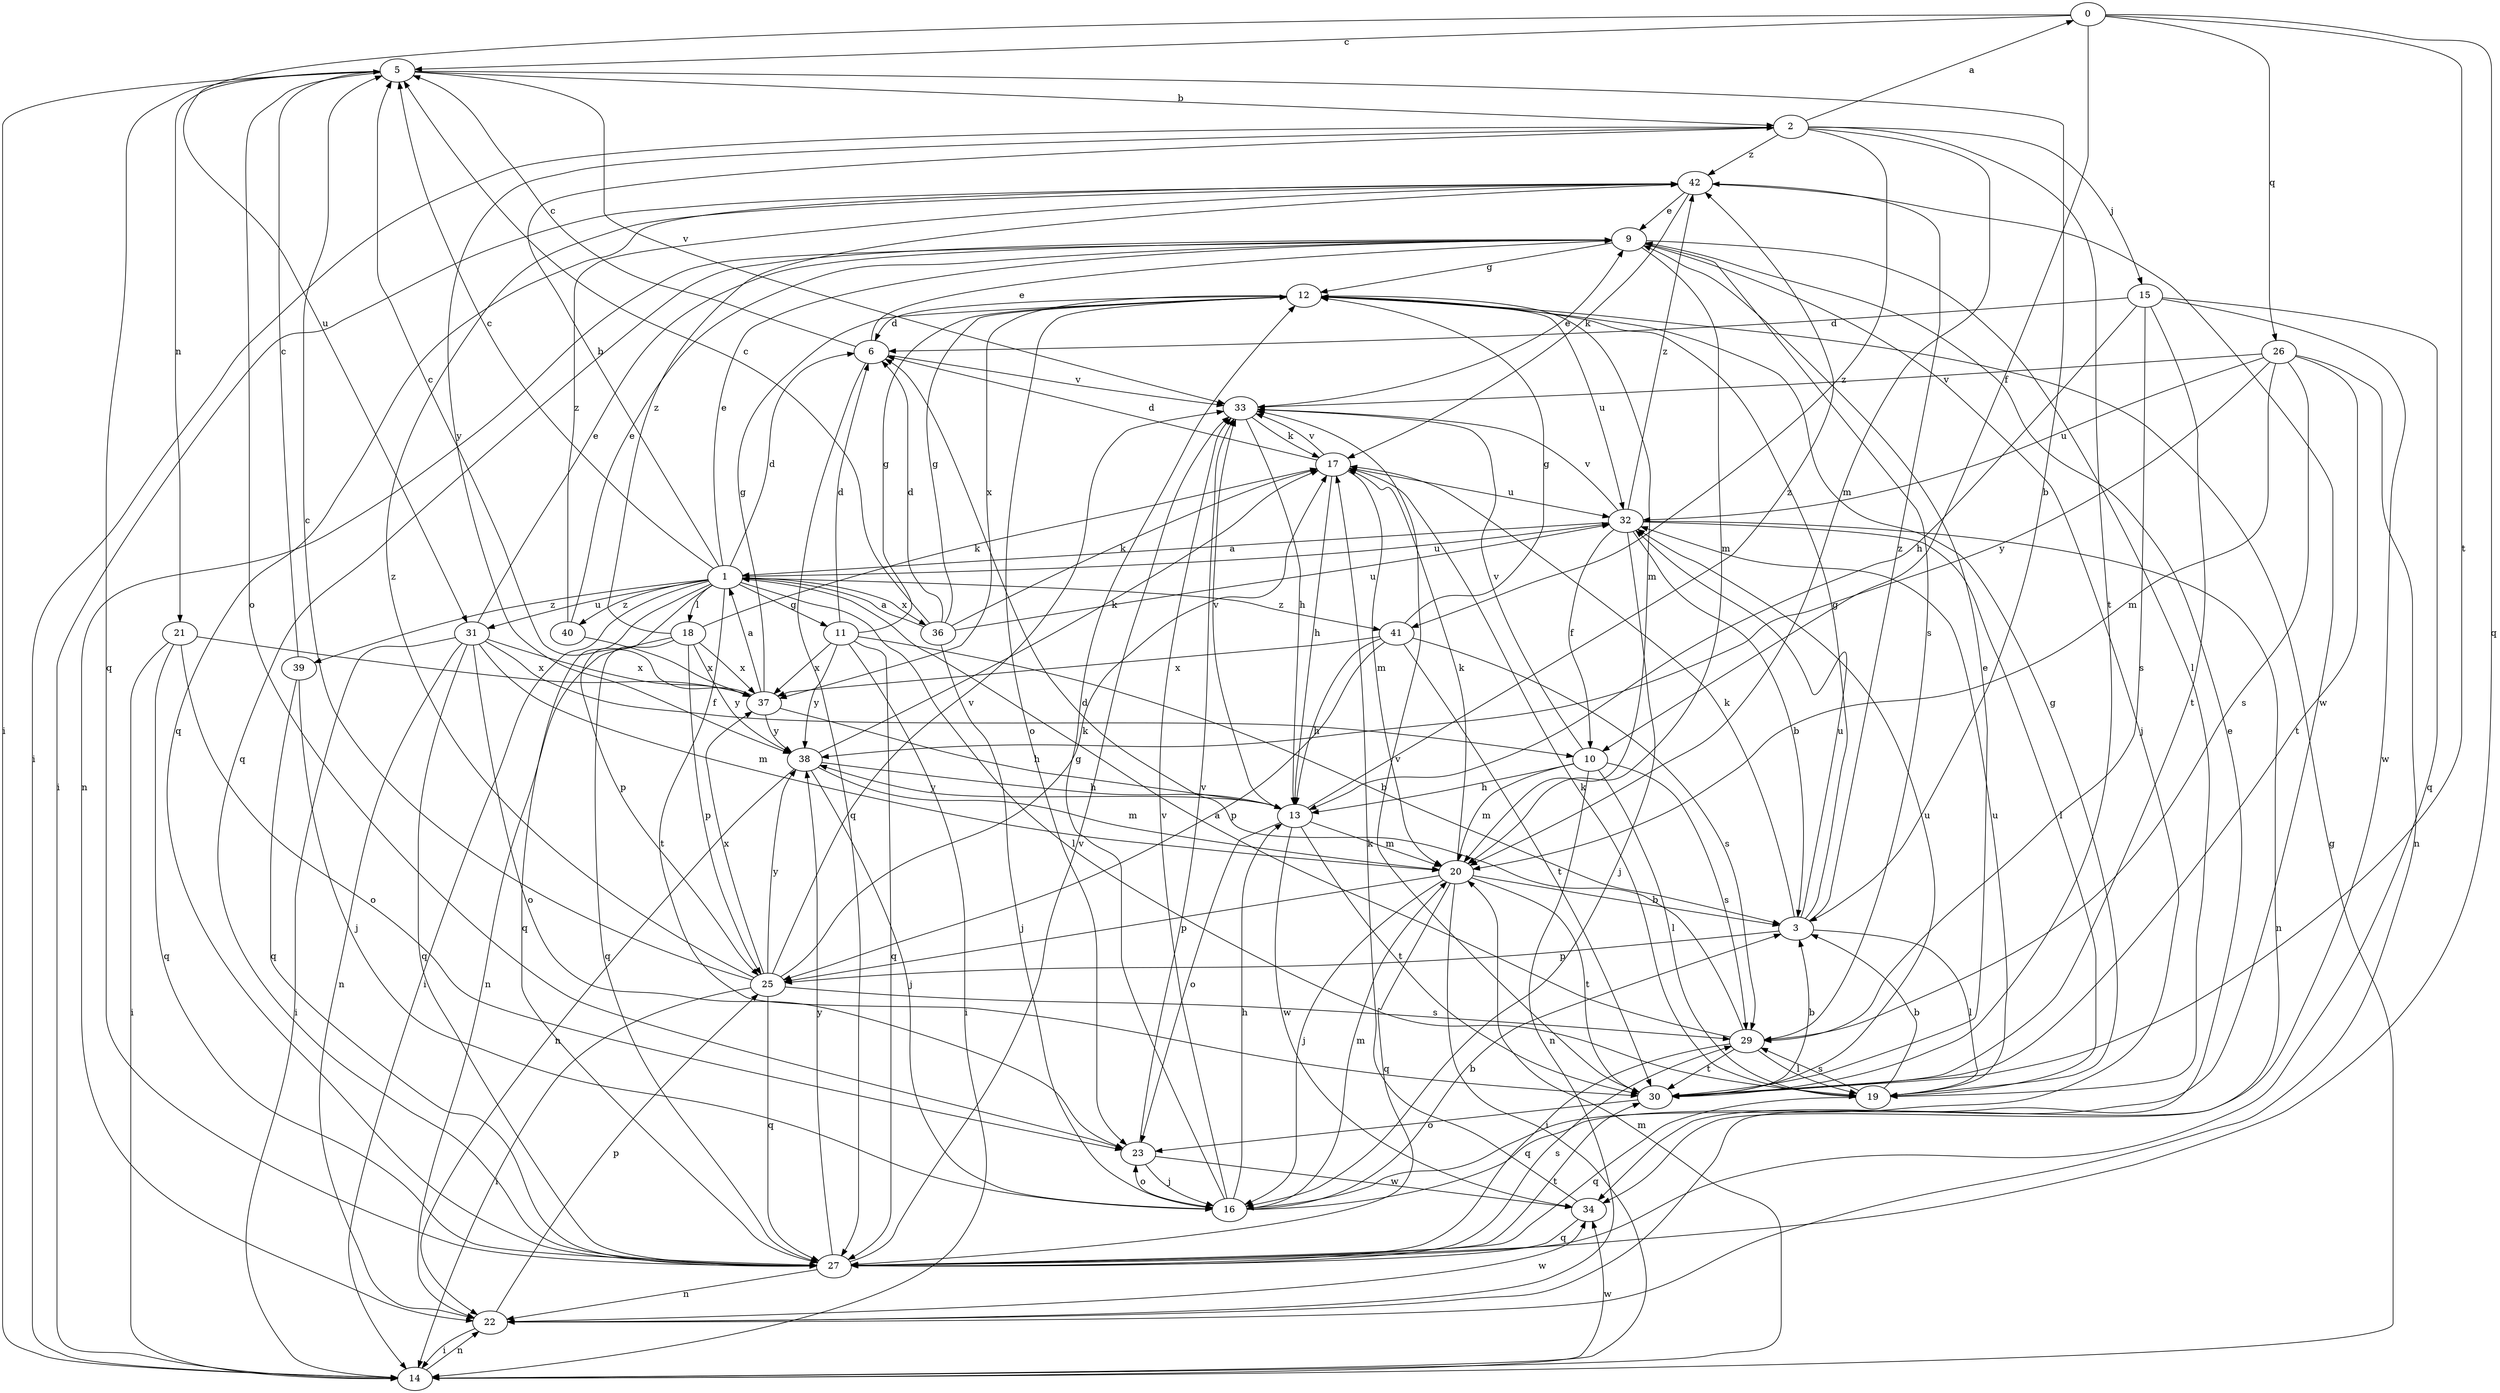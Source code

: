 strict digraph  {
0;
1;
2;
3;
5;
6;
9;
10;
11;
12;
13;
14;
15;
16;
17;
18;
19;
20;
21;
22;
23;
25;
26;
27;
29;
30;
31;
32;
33;
34;
36;
37;
38;
39;
40;
41;
42;
0 -> 5  [label=c];
0 -> 10  [label=f];
0 -> 26  [label=q];
0 -> 27  [label=q];
0 -> 30  [label=t];
0 -> 31  [label=u];
1 -> 2  [label=b];
1 -> 5  [label=c];
1 -> 6  [label=d];
1 -> 9  [label=e];
1 -> 11  [label=g];
1 -> 14  [label=i];
1 -> 18  [label=l];
1 -> 19  [label=l];
1 -> 25  [label=p];
1 -> 27  [label=q];
1 -> 30  [label=t];
1 -> 31  [label=u];
1 -> 32  [label=u];
1 -> 36  [label=x];
1 -> 39  [label=z];
1 -> 40  [label=z];
1 -> 41  [label=z];
2 -> 0  [label=a];
2 -> 14  [label=i];
2 -> 15  [label=j];
2 -> 20  [label=m];
2 -> 30  [label=t];
2 -> 38  [label=y];
2 -> 41  [label=z];
2 -> 42  [label=z];
3 -> 12  [label=g];
3 -> 17  [label=k];
3 -> 19  [label=l];
3 -> 25  [label=p];
3 -> 32  [label=u];
3 -> 42  [label=z];
5 -> 2  [label=b];
5 -> 3  [label=b];
5 -> 14  [label=i];
5 -> 21  [label=n];
5 -> 23  [label=o];
5 -> 27  [label=q];
5 -> 33  [label=v];
6 -> 5  [label=c];
6 -> 9  [label=e];
6 -> 27  [label=q];
6 -> 33  [label=v];
9 -> 12  [label=g];
9 -> 16  [label=j];
9 -> 19  [label=l];
9 -> 20  [label=m];
9 -> 22  [label=n];
9 -> 27  [label=q];
9 -> 29  [label=s];
10 -> 13  [label=h];
10 -> 19  [label=l];
10 -> 20  [label=m];
10 -> 22  [label=n];
10 -> 29  [label=s];
10 -> 33  [label=v];
11 -> 3  [label=b];
11 -> 6  [label=d];
11 -> 12  [label=g];
11 -> 14  [label=i];
11 -> 27  [label=q];
11 -> 37  [label=x];
11 -> 38  [label=y];
12 -> 6  [label=d];
12 -> 20  [label=m];
12 -> 23  [label=o];
12 -> 32  [label=u];
12 -> 37  [label=x];
13 -> 20  [label=m];
13 -> 23  [label=o];
13 -> 30  [label=t];
13 -> 33  [label=v];
13 -> 34  [label=w];
13 -> 38  [label=y];
13 -> 42  [label=z];
14 -> 12  [label=g];
14 -> 20  [label=m];
14 -> 22  [label=n];
14 -> 34  [label=w];
15 -> 6  [label=d];
15 -> 13  [label=h];
15 -> 27  [label=q];
15 -> 29  [label=s];
15 -> 30  [label=t];
15 -> 34  [label=w];
16 -> 3  [label=b];
16 -> 9  [label=e];
16 -> 12  [label=g];
16 -> 13  [label=h];
16 -> 20  [label=m];
16 -> 23  [label=o];
16 -> 33  [label=v];
17 -> 6  [label=d];
17 -> 13  [label=h];
17 -> 20  [label=m];
17 -> 32  [label=u];
17 -> 33  [label=v];
18 -> 17  [label=k];
18 -> 22  [label=n];
18 -> 25  [label=p];
18 -> 27  [label=q];
18 -> 37  [label=x];
18 -> 38  [label=y];
18 -> 42  [label=z];
19 -> 3  [label=b];
19 -> 12  [label=g];
19 -> 17  [label=k];
19 -> 27  [label=q];
19 -> 29  [label=s];
19 -> 32  [label=u];
20 -> 3  [label=b];
20 -> 14  [label=i];
20 -> 16  [label=j];
20 -> 17  [label=k];
20 -> 25  [label=p];
20 -> 27  [label=q];
20 -> 30  [label=t];
21 -> 14  [label=i];
21 -> 23  [label=o];
21 -> 27  [label=q];
21 -> 37  [label=x];
22 -> 14  [label=i];
22 -> 25  [label=p];
22 -> 34  [label=w];
23 -> 16  [label=j];
23 -> 33  [label=v];
23 -> 34  [label=w];
25 -> 5  [label=c];
25 -> 14  [label=i];
25 -> 17  [label=k];
25 -> 27  [label=q];
25 -> 29  [label=s];
25 -> 33  [label=v];
25 -> 37  [label=x];
25 -> 38  [label=y];
25 -> 42  [label=z];
26 -> 20  [label=m];
26 -> 22  [label=n];
26 -> 29  [label=s];
26 -> 30  [label=t];
26 -> 32  [label=u];
26 -> 33  [label=v];
26 -> 38  [label=y];
27 -> 22  [label=n];
27 -> 29  [label=s];
27 -> 30  [label=t];
27 -> 33  [label=v];
27 -> 38  [label=y];
29 -> 1  [label=a];
29 -> 6  [label=d];
29 -> 19  [label=l];
29 -> 27  [label=q];
29 -> 30  [label=t];
30 -> 3  [label=b];
30 -> 9  [label=e];
30 -> 23  [label=o];
30 -> 32  [label=u];
30 -> 33  [label=v];
31 -> 9  [label=e];
31 -> 10  [label=f];
31 -> 14  [label=i];
31 -> 20  [label=m];
31 -> 22  [label=n];
31 -> 23  [label=o];
31 -> 27  [label=q];
31 -> 37  [label=x];
32 -> 1  [label=a];
32 -> 3  [label=b];
32 -> 10  [label=f];
32 -> 16  [label=j];
32 -> 19  [label=l];
32 -> 22  [label=n];
32 -> 33  [label=v];
32 -> 42  [label=z];
33 -> 9  [label=e];
33 -> 13  [label=h];
33 -> 17  [label=k];
34 -> 17  [label=k];
34 -> 27  [label=q];
36 -> 1  [label=a];
36 -> 5  [label=c];
36 -> 6  [label=d];
36 -> 12  [label=g];
36 -> 16  [label=j];
36 -> 17  [label=k];
36 -> 32  [label=u];
37 -> 1  [label=a];
37 -> 5  [label=c];
37 -> 12  [label=g];
37 -> 13  [label=h];
37 -> 38  [label=y];
38 -> 13  [label=h];
38 -> 16  [label=j];
38 -> 17  [label=k];
38 -> 20  [label=m];
38 -> 22  [label=n];
39 -> 5  [label=c];
39 -> 16  [label=j];
39 -> 27  [label=q];
40 -> 9  [label=e];
40 -> 37  [label=x];
40 -> 42  [label=z];
41 -> 12  [label=g];
41 -> 13  [label=h];
41 -> 25  [label=p];
41 -> 29  [label=s];
41 -> 30  [label=t];
41 -> 37  [label=x];
42 -> 9  [label=e];
42 -> 14  [label=i];
42 -> 17  [label=k];
42 -> 27  [label=q];
42 -> 34  [label=w];
}
